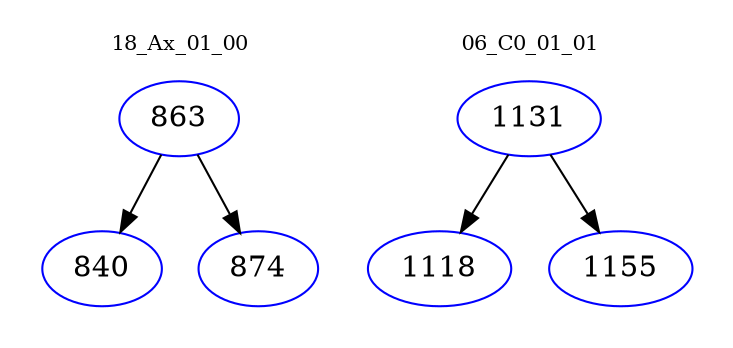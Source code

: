 digraph{
subgraph cluster_0 {
color = white
label = "18_Ax_01_00";
fontsize=10;
T0_863 [label="863", color="blue"]
T0_863 -> T0_840 [color="black"]
T0_840 [label="840", color="blue"]
T0_863 -> T0_874 [color="black"]
T0_874 [label="874", color="blue"]
}
subgraph cluster_1 {
color = white
label = "06_C0_01_01";
fontsize=10;
T1_1131 [label="1131", color="blue"]
T1_1131 -> T1_1118 [color="black"]
T1_1118 [label="1118", color="blue"]
T1_1131 -> T1_1155 [color="black"]
T1_1155 [label="1155", color="blue"]
}
}
